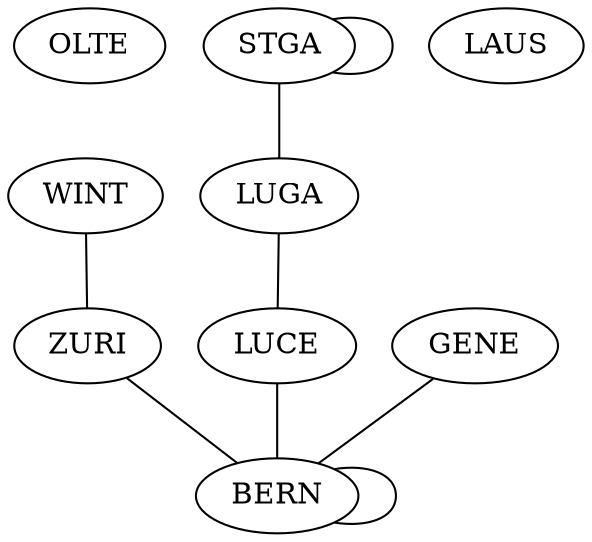 graph G{
	OLTE [pos="0,0!"];
	WINT [pos="5,0!"];
	ZURI [pos="3,-1!"];
	STGA [pos="6,-1.25!"];
	LUCE [pos="3,-3!"];
	BERN [pos="1,-3.5!"];
	LAUS [pos="-1,-4.5!"];
	GENE [pos="-1.5,-6!"];
	LUGA [pos="3,-5.75!"];
BERN--BERN;
GENE--BERN;
LUCE--BERN;
ZURI--BERN;
WINT--ZURI;
LUGA--LUCE;
STGA--LUGA;
STGA--STGA;
}
